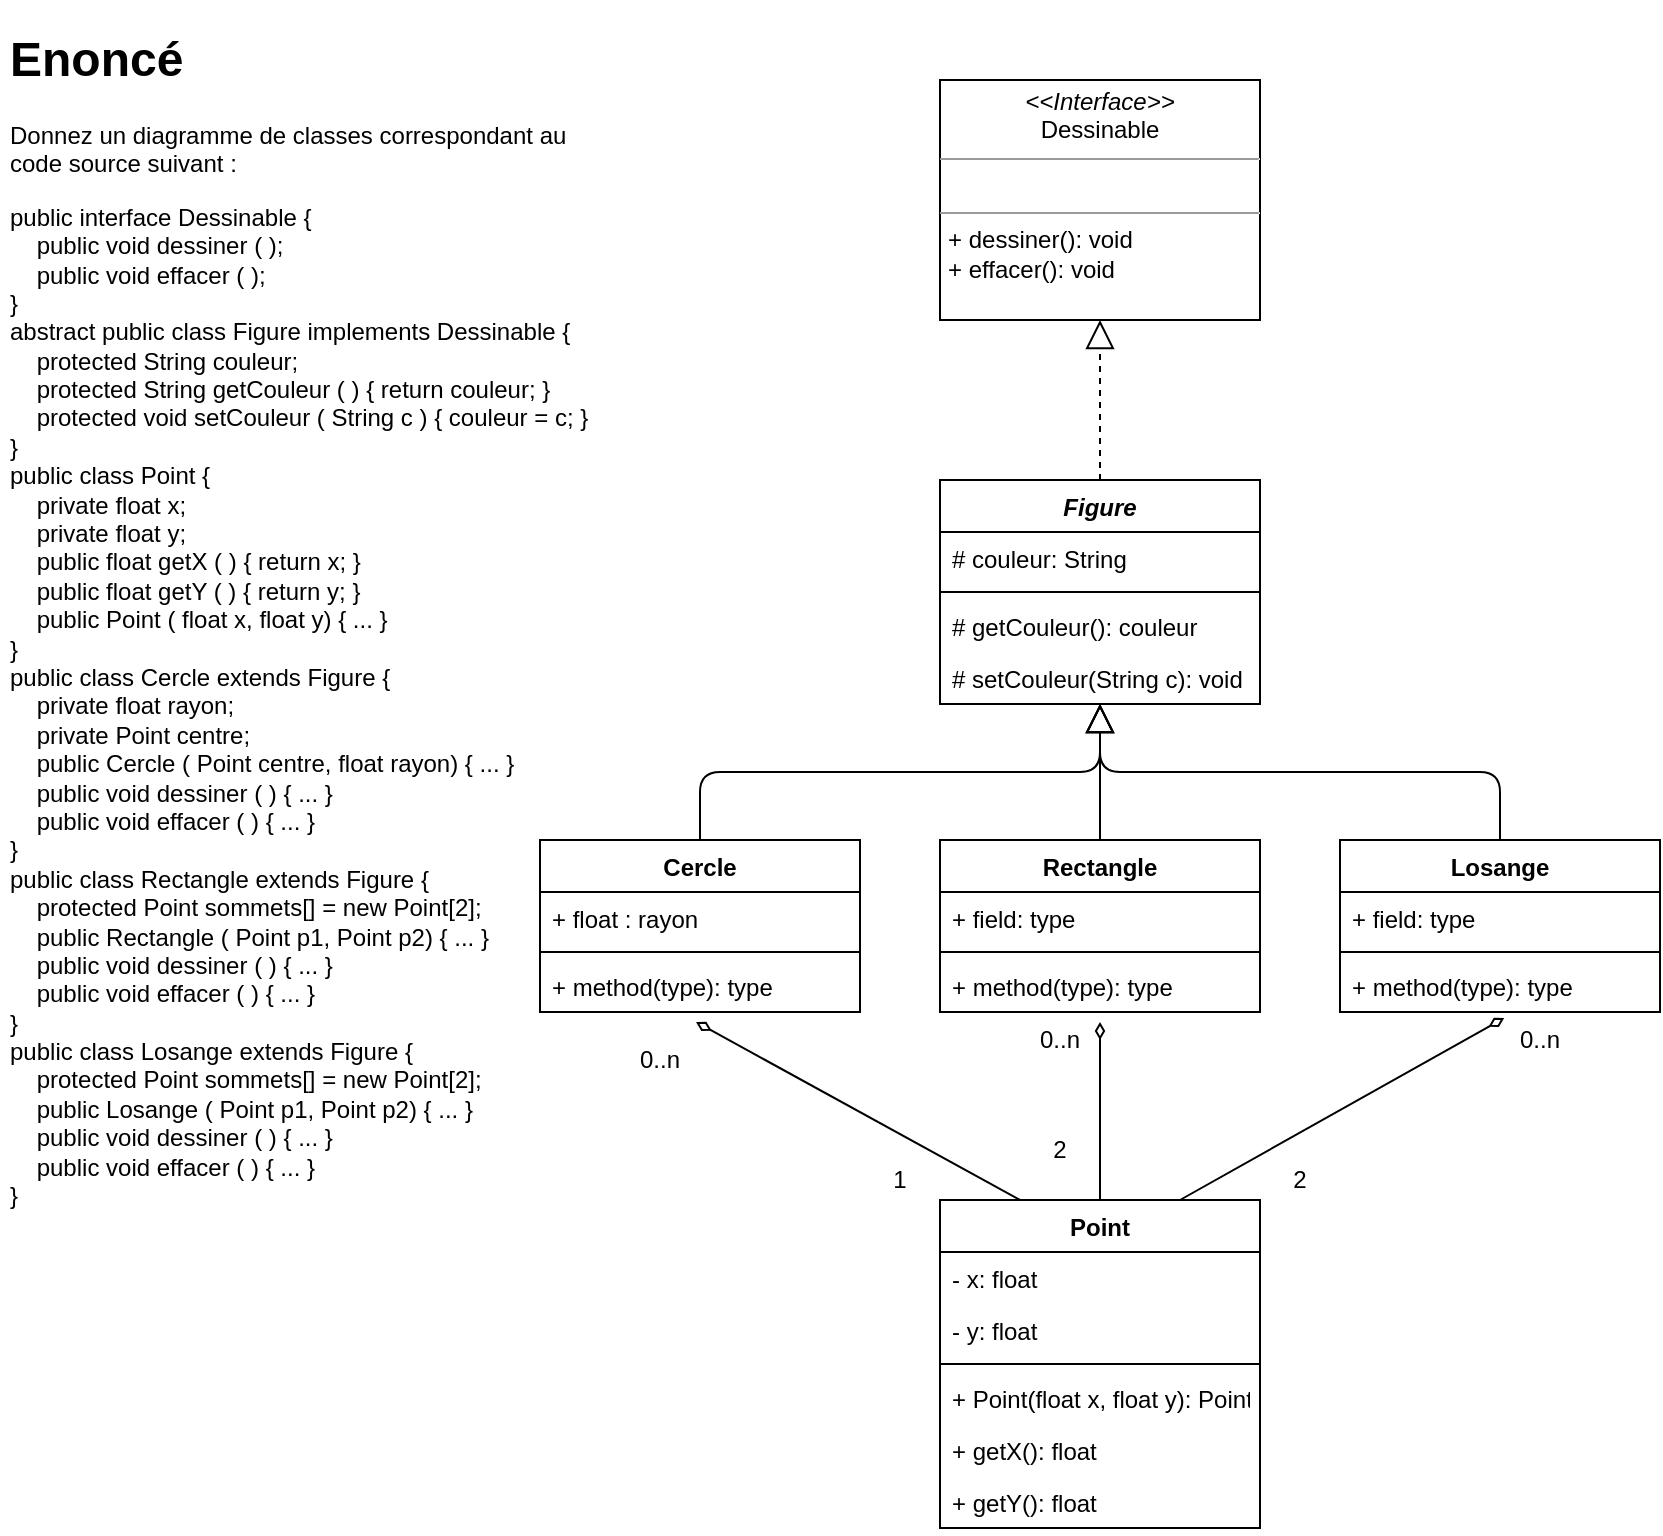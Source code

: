 <mxfile version="13.10.9" type="github">
  <diagram id="F6CIX2SUOKCrkmSzGBlY" name="Page-1">
    <mxGraphModel dx="1038" dy="575" grid="1" gridSize="10" guides="1" tooltips="1" connect="1" arrows="1" fold="1" page="1" pageScale="1" pageWidth="827" pageHeight="1169" math="0" shadow="0">
      <root>
        <mxCell id="0" />
        <mxCell id="1" parent="0" />
        <mxCell id="SjqDQG097SkOpnozhr3I-1" value="&lt;h1&gt;Enoncé&lt;/h1&gt;&lt;p&gt;Donnez un diagramme de classes correspondant au code source suivant :&lt;/p&gt;&lt;p&gt;public interface Dessinable {&lt;br&gt;&amp;nbsp;&amp;nbsp; &amp;nbsp;public void dessiner ( );&lt;br&gt;&amp;nbsp;&amp;nbsp; &amp;nbsp;public void effacer ( );&lt;br&gt;}&lt;br&gt;abstract public class Figure implements Dessinable {&lt;br&gt;&amp;nbsp;&amp;nbsp; &amp;nbsp;protected String couleur;&lt;br&gt;&amp;nbsp;&amp;nbsp; &amp;nbsp;protected String getCouleur ( ) { return couleur; }&lt;br&gt;&amp;nbsp;&amp;nbsp; &amp;nbsp;protected void setCouleur ( String c ) { couleur = c; }&lt;br&gt;}&lt;br&gt;public class Point {&lt;br&gt;&amp;nbsp;&amp;nbsp; &amp;nbsp;private float x;&lt;br&gt;&amp;nbsp;&amp;nbsp; &amp;nbsp;private float y;&lt;br&gt;&amp;nbsp;&amp;nbsp; &amp;nbsp;public float getX ( ) { return x; }&lt;br&gt;&amp;nbsp;&amp;nbsp; &amp;nbsp;public float getY ( ) { return y; }&lt;br&gt;&amp;nbsp;&amp;nbsp; &amp;nbsp;public Point ( float x, float y) { ... }&lt;br&gt;}&lt;br&gt;public class Cercle extends Figure {&lt;br&gt;&amp;nbsp;&amp;nbsp; &amp;nbsp;private float rayon;&lt;br&gt;&amp;nbsp;&amp;nbsp; &amp;nbsp;private Point centre;&lt;br&gt;&amp;nbsp;&amp;nbsp; &amp;nbsp;public Cercle ( Point centre, float rayon) { ... }&lt;br&gt;&amp;nbsp;&amp;nbsp; &amp;nbsp;public void dessiner ( ) { ... }&lt;br&gt;&amp;nbsp;&amp;nbsp; &amp;nbsp;public void effacer ( ) { ... }&lt;br&gt;}&lt;br&gt;public class Rectangle extends Figure {&lt;br&gt;&amp;nbsp;&amp;nbsp; &amp;nbsp;protected Point sommets[] = new Point[2];&lt;br&gt;&amp;nbsp;&amp;nbsp; &amp;nbsp;public Rectangle ( Point p1, Point p2) { ... }&lt;br&gt;&amp;nbsp;&amp;nbsp; &amp;nbsp;public void dessiner ( ) { ... }&lt;br&gt;&amp;nbsp;&amp;nbsp; &amp;nbsp;public void effacer ( ) { ... }&lt;br&gt;}&lt;br&gt;public class Losange extends Figure {&lt;br&gt;&amp;nbsp;&amp;nbsp; &amp;nbsp;protected Point sommets[] = new Point[2];&lt;br&gt;&amp;nbsp;&amp;nbsp; &amp;nbsp;public Losange ( Point p1, Point p2) { ... }&lt;br&gt;&amp;nbsp;&amp;nbsp; &amp;nbsp;public void dessiner ( ) { ... }&lt;br&gt;&amp;nbsp;&amp;nbsp; &amp;nbsp;public void effacer ( ) { ... }&lt;br&gt;}&lt;/p&gt;" style="text;html=1;strokeColor=none;fillColor=none;spacing=5;spacingTop=-20;whiteSpace=wrap;overflow=hidden;rounded=0;" vertex="1" parent="1">
          <mxGeometry x="10" y="10" width="310" height="600" as="geometry" />
        </mxCell>
        <mxCell id="SjqDQG097SkOpnozhr3I-6" value="Figure" style="swimlane;fontStyle=3;align=center;verticalAlign=top;childLayout=stackLayout;horizontal=1;startSize=26;horizontalStack=0;resizeParent=1;resizeParentMax=0;resizeLast=0;collapsible=1;marginBottom=0;" vertex="1" parent="1">
          <mxGeometry x="480" y="240" width="160" height="112" as="geometry" />
        </mxCell>
        <mxCell id="SjqDQG097SkOpnozhr3I-7" value="# couleur: String " style="text;strokeColor=none;fillColor=none;align=left;verticalAlign=top;spacingLeft=4;spacingRight=4;overflow=hidden;rotatable=0;points=[[0,0.5],[1,0.5]];portConstraint=eastwest;" vertex="1" parent="SjqDQG097SkOpnozhr3I-6">
          <mxGeometry y="26" width="160" height="26" as="geometry" />
        </mxCell>
        <mxCell id="SjqDQG097SkOpnozhr3I-8" value="" style="line;strokeWidth=1;fillColor=none;align=left;verticalAlign=middle;spacingTop=-1;spacingLeft=3;spacingRight=3;rotatable=0;labelPosition=right;points=[];portConstraint=eastwest;" vertex="1" parent="SjqDQG097SkOpnozhr3I-6">
          <mxGeometry y="52" width="160" height="8" as="geometry" />
        </mxCell>
        <mxCell id="SjqDQG097SkOpnozhr3I-9" value="# getCouleur(): couleur" style="text;strokeColor=none;fillColor=none;align=left;verticalAlign=top;spacingLeft=4;spacingRight=4;overflow=hidden;rotatable=0;points=[[0,0.5],[1,0.5]];portConstraint=eastwest;" vertex="1" parent="SjqDQG097SkOpnozhr3I-6">
          <mxGeometry y="60" width="160" height="26" as="geometry" />
        </mxCell>
        <mxCell id="SjqDQG097SkOpnozhr3I-11" value="# setCouleur(String c): void" style="text;strokeColor=none;fillColor=none;align=left;verticalAlign=top;spacingLeft=4;spacingRight=4;overflow=hidden;rotatable=0;points=[[0,0.5],[1,0.5]];portConstraint=eastwest;" vertex="1" parent="SjqDQG097SkOpnozhr3I-6">
          <mxGeometry y="86" width="160" height="26" as="geometry" />
        </mxCell>
        <mxCell id="SjqDQG097SkOpnozhr3I-13" value="Point" style="swimlane;fontStyle=1;align=center;verticalAlign=top;childLayout=stackLayout;horizontal=1;startSize=26;horizontalStack=0;resizeParent=1;resizeParentMax=0;resizeLast=0;collapsible=1;marginBottom=0;" vertex="1" parent="1">
          <mxGeometry x="480" y="600" width="160" height="164" as="geometry" />
        </mxCell>
        <mxCell id="SjqDQG097SkOpnozhr3I-14" value="- x: float" style="text;strokeColor=none;fillColor=none;align=left;verticalAlign=top;spacingLeft=4;spacingRight=4;overflow=hidden;rotatable=0;points=[[0,0.5],[1,0.5]];portConstraint=eastwest;" vertex="1" parent="SjqDQG097SkOpnozhr3I-13">
          <mxGeometry y="26" width="160" height="26" as="geometry" />
        </mxCell>
        <mxCell id="SjqDQG097SkOpnozhr3I-17" value="- y: float" style="text;strokeColor=none;fillColor=none;align=left;verticalAlign=top;spacingLeft=4;spacingRight=4;overflow=hidden;rotatable=0;points=[[0,0.5],[1,0.5]];portConstraint=eastwest;" vertex="1" parent="SjqDQG097SkOpnozhr3I-13">
          <mxGeometry y="52" width="160" height="26" as="geometry" />
        </mxCell>
        <mxCell id="SjqDQG097SkOpnozhr3I-15" value="" style="line;strokeWidth=1;fillColor=none;align=left;verticalAlign=middle;spacingTop=-1;spacingLeft=3;spacingRight=3;rotatable=0;labelPosition=right;points=[];portConstraint=eastwest;" vertex="1" parent="SjqDQG097SkOpnozhr3I-13">
          <mxGeometry y="78" width="160" height="8" as="geometry" />
        </mxCell>
        <mxCell id="SjqDQG097SkOpnozhr3I-16" value="+ Point(float x, float y): Point" style="text;strokeColor=none;fillColor=none;align=left;verticalAlign=top;spacingLeft=4;spacingRight=4;overflow=hidden;rotatable=0;points=[[0,0.5],[1,0.5]];portConstraint=eastwest;" vertex="1" parent="SjqDQG097SkOpnozhr3I-13">
          <mxGeometry y="86" width="160" height="26" as="geometry" />
        </mxCell>
        <mxCell id="SjqDQG097SkOpnozhr3I-18" value="+ getX(): float" style="text;strokeColor=none;fillColor=none;align=left;verticalAlign=top;spacingLeft=4;spacingRight=4;overflow=hidden;rotatable=0;points=[[0,0.5],[1,0.5]];portConstraint=eastwest;" vertex="1" parent="SjqDQG097SkOpnozhr3I-13">
          <mxGeometry y="112" width="160" height="26" as="geometry" />
        </mxCell>
        <mxCell id="SjqDQG097SkOpnozhr3I-19" value="+ getY(): float" style="text;strokeColor=none;fillColor=none;align=left;verticalAlign=top;spacingLeft=4;spacingRight=4;overflow=hidden;rotatable=0;points=[[0,0.5],[1,0.5]];portConstraint=eastwest;" vertex="1" parent="SjqDQG097SkOpnozhr3I-13">
          <mxGeometry y="138" width="160" height="26" as="geometry" />
        </mxCell>
        <mxCell id="SjqDQG097SkOpnozhr3I-20" value="&lt;p style=&quot;margin: 0px ; margin-top: 4px ; text-align: center&quot;&gt;&lt;i&gt;&amp;lt;&amp;lt;Interface&amp;gt;&amp;gt;&lt;/i&gt;&lt;br&gt;Dessinable&lt;/p&gt;&lt;hr size=&quot;1&quot;&gt;&lt;p style=&quot;margin: 0px ; margin-left: 4px&quot;&gt;&amp;nbsp;&lt;br&gt;&lt;/p&gt;&lt;hr size=&quot;1&quot;&gt;&lt;p style=&quot;margin: 0px ; margin-left: 4px&quot;&gt;+ dessiner(): void&lt;br&gt;+ effacer(): void&lt;/p&gt;" style="verticalAlign=top;align=left;overflow=fill;fontSize=12;fontFamily=Helvetica;html=1;" vertex="1" parent="1">
          <mxGeometry x="480" y="40" width="160" height="120" as="geometry" />
        </mxCell>
        <mxCell id="SjqDQG097SkOpnozhr3I-28" value="Cercle" style="swimlane;fontStyle=1;align=center;verticalAlign=top;childLayout=stackLayout;horizontal=1;startSize=26;horizontalStack=0;resizeParent=1;resizeParentMax=0;resizeLast=0;collapsible=1;marginBottom=0;" vertex="1" parent="1">
          <mxGeometry x="280" y="420" width="160" height="86" as="geometry" />
        </mxCell>
        <mxCell id="SjqDQG097SkOpnozhr3I-29" value="+ float : rayon" style="text;strokeColor=none;fillColor=none;align=left;verticalAlign=top;spacingLeft=4;spacingRight=4;overflow=hidden;rotatable=0;points=[[0,0.5],[1,0.5]];portConstraint=eastwest;" vertex="1" parent="SjqDQG097SkOpnozhr3I-28">
          <mxGeometry y="26" width="160" height="26" as="geometry" />
        </mxCell>
        <mxCell id="SjqDQG097SkOpnozhr3I-30" value="" style="line;strokeWidth=1;fillColor=none;align=left;verticalAlign=middle;spacingTop=-1;spacingLeft=3;spacingRight=3;rotatable=0;labelPosition=right;points=[];portConstraint=eastwest;" vertex="1" parent="SjqDQG097SkOpnozhr3I-28">
          <mxGeometry y="52" width="160" height="8" as="geometry" />
        </mxCell>
        <mxCell id="SjqDQG097SkOpnozhr3I-31" value="+ method(type): type" style="text;strokeColor=none;fillColor=none;align=left;verticalAlign=top;spacingLeft=4;spacingRight=4;overflow=hidden;rotatable=0;points=[[0,0.5],[1,0.5]];portConstraint=eastwest;" vertex="1" parent="SjqDQG097SkOpnozhr3I-28">
          <mxGeometry y="60" width="160" height="26" as="geometry" />
        </mxCell>
        <mxCell id="SjqDQG097SkOpnozhr3I-32" value="Rectangle" style="swimlane;fontStyle=1;align=center;verticalAlign=top;childLayout=stackLayout;horizontal=1;startSize=26;horizontalStack=0;resizeParent=1;resizeParentMax=0;resizeLast=0;collapsible=1;marginBottom=0;" vertex="1" parent="1">
          <mxGeometry x="480" y="420" width="160" height="86" as="geometry" />
        </mxCell>
        <mxCell id="SjqDQG097SkOpnozhr3I-33" value="+ field: type" style="text;strokeColor=none;fillColor=none;align=left;verticalAlign=top;spacingLeft=4;spacingRight=4;overflow=hidden;rotatable=0;points=[[0,0.5],[1,0.5]];portConstraint=eastwest;" vertex="1" parent="SjqDQG097SkOpnozhr3I-32">
          <mxGeometry y="26" width="160" height="26" as="geometry" />
        </mxCell>
        <mxCell id="SjqDQG097SkOpnozhr3I-34" value="" style="line;strokeWidth=1;fillColor=none;align=left;verticalAlign=middle;spacingTop=-1;spacingLeft=3;spacingRight=3;rotatable=0;labelPosition=right;points=[];portConstraint=eastwest;" vertex="1" parent="SjqDQG097SkOpnozhr3I-32">
          <mxGeometry y="52" width="160" height="8" as="geometry" />
        </mxCell>
        <mxCell id="SjqDQG097SkOpnozhr3I-35" value="+ method(type): type" style="text;strokeColor=none;fillColor=none;align=left;verticalAlign=top;spacingLeft=4;spacingRight=4;overflow=hidden;rotatable=0;points=[[0,0.5],[1,0.5]];portConstraint=eastwest;" vertex="1" parent="SjqDQG097SkOpnozhr3I-32">
          <mxGeometry y="60" width="160" height="26" as="geometry" />
        </mxCell>
        <mxCell id="SjqDQG097SkOpnozhr3I-36" value="Losange" style="swimlane;fontStyle=1;align=center;verticalAlign=top;childLayout=stackLayout;horizontal=1;startSize=26;horizontalStack=0;resizeParent=1;resizeParentMax=0;resizeLast=0;collapsible=1;marginBottom=0;" vertex="1" parent="1">
          <mxGeometry x="680" y="420" width="160" height="86" as="geometry" />
        </mxCell>
        <mxCell id="SjqDQG097SkOpnozhr3I-37" value="+ field: type" style="text;strokeColor=none;fillColor=none;align=left;verticalAlign=top;spacingLeft=4;spacingRight=4;overflow=hidden;rotatable=0;points=[[0,0.5],[1,0.5]];portConstraint=eastwest;" vertex="1" parent="SjqDQG097SkOpnozhr3I-36">
          <mxGeometry y="26" width="160" height="26" as="geometry" />
        </mxCell>
        <mxCell id="SjqDQG097SkOpnozhr3I-38" value="" style="line;strokeWidth=1;fillColor=none;align=left;verticalAlign=middle;spacingTop=-1;spacingLeft=3;spacingRight=3;rotatable=0;labelPosition=right;points=[];portConstraint=eastwest;" vertex="1" parent="SjqDQG097SkOpnozhr3I-36">
          <mxGeometry y="52" width="160" height="8" as="geometry" />
        </mxCell>
        <mxCell id="SjqDQG097SkOpnozhr3I-39" value="+ method(type): type" style="text;strokeColor=none;fillColor=none;align=left;verticalAlign=top;spacingLeft=4;spacingRight=4;overflow=hidden;rotatable=0;points=[[0,0.5],[1,0.5]];portConstraint=eastwest;" vertex="1" parent="SjqDQG097SkOpnozhr3I-36">
          <mxGeometry y="60" width="160" height="26" as="geometry" />
        </mxCell>
        <mxCell id="SjqDQG097SkOpnozhr3I-40" value="" style="endArrow=block;dashed=1;endFill=0;endSize=12;html=1;entryX=0.5;entryY=1;entryDx=0;entryDy=0;exitX=0.5;exitY=0;exitDx=0;exitDy=0;" edge="1" parent="1" source="SjqDQG097SkOpnozhr3I-6" target="SjqDQG097SkOpnozhr3I-20">
          <mxGeometry width="160" relative="1" as="geometry">
            <mxPoint x="500" y="190" as="sourcePoint" />
            <mxPoint x="660" y="190" as="targetPoint" />
          </mxGeometry>
        </mxCell>
        <mxCell id="SjqDQG097SkOpnozhr3I-41" value="" style="endArrow=block;endFill=0;endSize=12;html=1;exitX=0.5;exitY=0;exitDx=0;exitDy=0;entryX=0.5;entryY=1;entryDx=0;entryDy=0;edgeStyle=elbowEdgeStyle;elbow=vertical;" edge="1" parent="1" source="SjqDQG097SkOpnozhr3I-28" target="SjqDQG097SkOpnozhr3I-6">
          <mxGeometry width="160" relative="1" as="geometry">
            <mxPoint x="340" y="490" as="sourcePoint" />
            <mxPoint x="500" y="490" as="targetPoint" />
          </mxGeometry>
        </mxCell>
        <mxCell id="SjqDQG097SkOpnozhr3I-42" value="" style="endArrow=block;endFill=0;endSize=12;html=1;exitX=0.5;exitY=0;exitDx=0;exitDy=0;entryX=0.5;entryY=1;entryDx=0;entryDy=0;edgeStyle=elbowEdgeStyle;elbow=vertical;" edge="1" parent="1" source="SjqDQG097SkOpnozhr3I-36">
          <mxGeometry width="160" relative="1" as="geometry">
            <mxPoint x="360" y="400" as="sourcePoint" />
            <mxPoint x="560" y="352" as="targetPoint" />
          </mxGeometry>
        </mxCell>
        <mxCell id="SjqDQG097SkOpnozhr3I-43" value="" style="endArrow=block;endFill=0;endSize=12;html=1;exitX=0.5;exitY=0;exitDx=0;exitDy=0;entryX=0.5;entryY=1;entryDx=0;entryDy=0;edgeStyle=elbowEdgeStyle;elbow=vertical;" edge="1" parent="1" source="SjqDQG097SkOpnozhr3I-32">
          <mxGeometry width="160" relative="1" as="geometry">
            <mxPoint x="360" y="400" as="sourcePoint" />
            <mxPoint x="560" y="352" as="targetPoint" />
          </mxGeometry>
        </mxCell>
        <mxCell id="SjqDQG097SkOpnozhr3I-44" value="" style="endArrow=none;endFill=0;endSize=12;html=1;entryX=0.25;entryY=0;entryDx=0;entryDy=0;startArrow=diamondThin;startFill=0;" edge="1" parent="1" target="SjqDQG097SkOpnozhr3I-13">
          <mxGeometry width="160" relative="1" as="geometry">
            <mxPoint x="358" y="511" as="sourcePoint" />
            <mxPoint x="500" y="540" as="targetPoint" />
          </mxGeometry>
        </mxCell>
        <mxCell id="SjqDQG097SkOpnozhr3I-45" value="" style="endArrow=none;endFill=0;endSize=12;html=1;exitX=0.5;exitY=1.192;exitDx=0;exitDy=0;exitPerimeter=0;startArrow=diamondThin;startFill=0;" edge="1" parent="1" source="SjqDQG097SkOpnozhr3I-35" target="SjqDQG097SkOpnozhr3I-13">
          <mxGeometry width="160" relative="1" as="geometry">
            <mxPoint x="358" y="511" as="sourcePoint" />
            <mxPoint x="520" y="600" as="targetPoint" />
          </mxGeometry>
        </mxCell>
        <mxCell id="SjqDQG097SkOpnozhr3I-46" value="" style="endArrow=none;endFill=0;endSize=12;html=1;exitX=0.513;exitY=1.115;exitDx=0;exitDy=0;exitPerimeter=0;entryX=0.75;entryY=0;entryDx=0;entryDy=0;startArrow=diamondThin;startFill=0;" edge="1" parent="1" source="SjqDQG097SkOpnozhr3I-39" target="SjqDQG097SkOpnozhr3I-13">
          <mxGeometry width="160" relative="1" as="geometry">
            <mxPoint x="710" y="510.992" as="sourcePoint" />
            <mxPoint x="710" y="600" as="targetPoint" />
          </mxGeometry>
        </mxCell>
        <mxCell id="SjqDQG097SkOpnozhr3I-47" value="0..n" style="text;html=1;strokeColor=none;fillColor=none;align=center;verticalAlign=middle;whiteSpace=wrap;rounded=0;" vertex="1" parent="1">
          <mxGeometry x="320" y="520" width="40" height="20" as="geometry" />
        </mxCell>
        <mxCell id="SjqDQG097SkOpnozhr3I-48" value="1" style="text;html=1;strokeColor=none;fillColor=none;align=center;verticalAlign=middle;whiteSpace=wrap;rounded=0;" vertex="1" parent="1">
          <mxGeometry x="440" y="580" width="40" height="20" as="geometry" />
        </mxCell>
        <mxCell id="SjqDQG097SkOpnozhr3I-49" value="0..n" style="text;html=1;strokeColor=none;fillColor=none;align=center;verticalAlign=middle;whiteSpace=wrap;rounded=0;" vertex="1" parent="1">
          <mxGeometry x="520" y="510" width="40" height="20" as="geometry" />
        </mxCell>
        <mxCell id="SjqDQG097SkOpnozhr3I-50" value="2" style="text;html=1;strokeColor=none;fillColor=none;align=center;verticalAlign=middle;whiteSpace=wrap;rounded=0;" vertex="1" parent="1">
          <mxGeometry x="520" y="565" width="40" height="20" as="geometry" />
        </mxCell>
        <mxCell id="SjqDQG097SkOpnozhr3I-51" value="0..n" style="text;html=1;strokeColor=none;fillColor=none;align=center;verticalAlign=middle;whiteSpace=wrap;rounded=0;" vertex="1" parent="1">
          <mxGeometry x="760" y="510" width="40" height="20" as="geometry" />
        </mxCell>
        <mxCell id="SjqDQG097SkOpnozhr3I-52" value="2" style="text;html=1;strokeColor=none;fillColor=none;align=center;verticalAlign=middle;whiteSpace=wrap;rounded=0;" vertex="1" parent="1">
          <mxGeometry x="640" y="580" width="40" height="20" as="geometry" />
        </mxCell>
      </root>
    </mxGraphModel>
  </diagram>
</mxfile>
